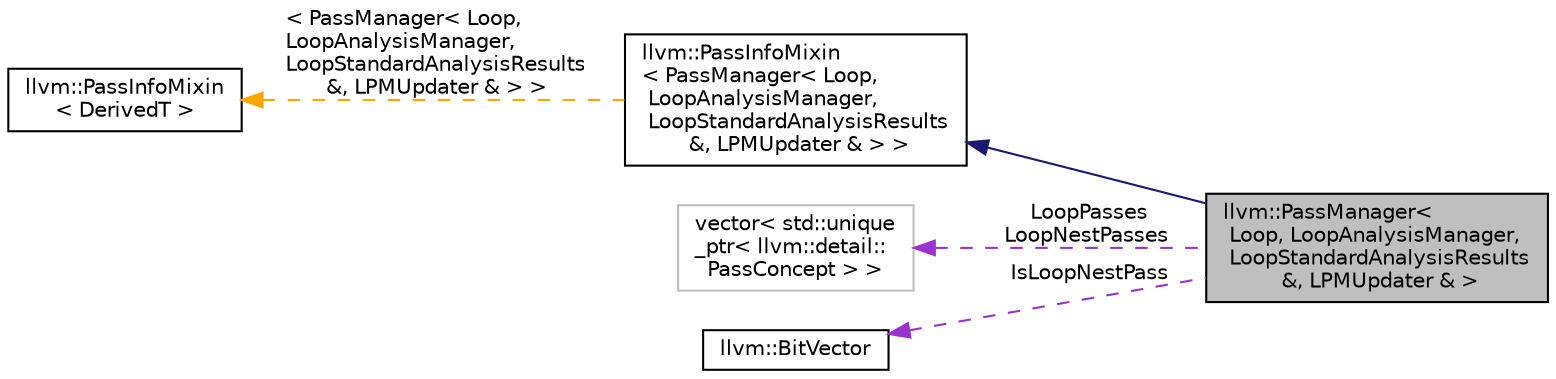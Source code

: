 digraph "llvm::PassManager&lt; Loop, LoopAnalysisManager, LoopStandardAnalysisResults &amp;, LPMUpdater &amp; &gt;"
{
 // LATEX_PDF_SIZE
  bgcolor="transparent";
  edge [fontname="Helvetica",fontsize="10",labelfontname="Helvetica",labelfontsize="10"];
  node [fontname="Helvetica",fontsize="10",shape=record];
  rankdir="LR";
  Node1 [label="llvm::PassManager\<\l Loop, LoopAnalysisManager,\l LoopStandardAnalysisResults\l &, LPMUpdater & \>",height=0.2,width=0.4,color="black", fillcolor="grey75", style="filled", fontcolor="black",tooltip=" "];
  Node2 -> Node1 [dir="back",color="midnightblue",fontsize="10",style="solid",fontname="Helvetica"];
  Node2 [label="llvm::PassInfoMixin\l\< PassManager\< Loop,\l LoopAnalysisManager,\l LoopStandardAnalysisResults\l &, LPMUpdater & \> \>",height=0.2,width=0.4,color="black",URL="$structllvm_1_1PassInfoMixin.html",tooltip=" "];
  Node3 -> Node2 [dir="back",color="orange",fontsize="10",style="dashed",label=" \< PassManager\< Loop,\l LoopAnalysisManager,\l LoopStandardAnalysisResults\l &, LPMUpdater & \> \>" ,fontname="Helvetica"];
  Node3 [label="llvm::PassInfoMixin\l\< DerivedT \>",height=0.2,width=0.4,color="black",URL="$structllvm_1_1PassInfoMixin.html",tooltip="A CRTP mix-in to automatically provide informational APIs needed for passes."];
  Node4 -> Node1 [dir="back",color="darkorchid3",fontsize="10",style="dashed",label=" LoopPasses\nLoopNestPasses" ,fontname="Helvetica"];
  Node4 [label="vector\< std::unique\l_ptr\< llvm::detail::\lPassConcept \> \>",height=0.2,width=0.4,color="grey75",tooltip=" "];
  Node5 -> Node1 [dir="back",color="darkorchid3",fontsize="10",style="dashed",label=" IsLoopNestPass" ,fontname="Helvetica"];
  Node5 [label="llvm::BitVector",height=0.2,width=0.4,color="black",URL="$classllvm_1_1BitVector.html",tooltip=" "];
}
